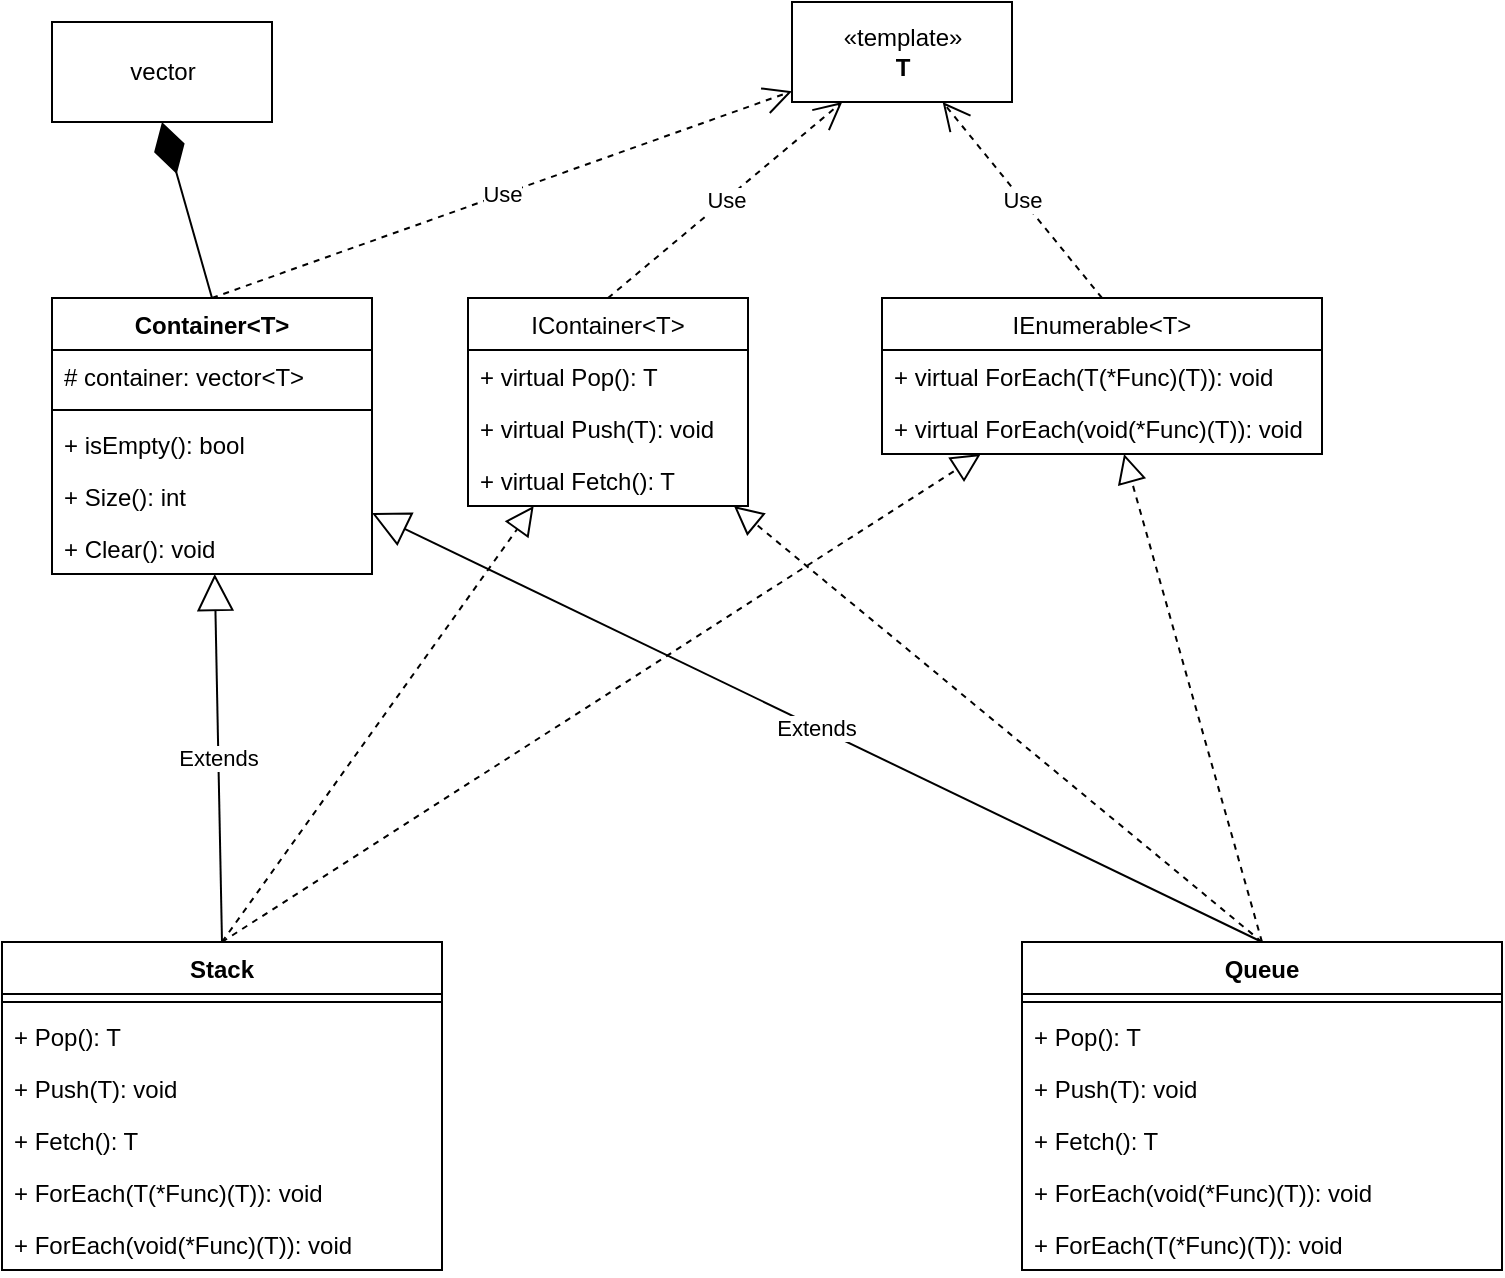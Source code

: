 <mxfile version="14.3.1" type="github">
  <diagram id="C5RBs43oDa-KdzZeNtuy" name="Page-1">
    <mxGraphModel dx="1221" dy="649" grid="1" gridSize="10" guides="1" tooltips="1" connect="1" arrows="1" fold="1" page="1" pageScale="1" pageWidth="827" pageHeight="1169" math="0" shadow="0">
      <root>
        <mxCell id="WIyWlLk6GJQsqaUBKTNV-0" />
        <mxCell id="WIyWlLk6GJQsqaUBKTNV-1" parent="WIyWlLk6GJQsqaUBKTNV-0" />
        <mxCell id="ucMyivdClOd0I542QNCn-2" value="Container&lt;T&gt;" style="swimlane;fontStyle=1;align=center;verticalAlign=top;childLayout=stackLayout;horizontal=1;startSize=26;horizontalStack=0;resizeParent=1;resizeParentMax=0;resizeLast=0;collapsible=1;marginBottom=0;" vertex="1" parent="WIyWlLk6GJQsqaUBKTNV-1">
          <mxGeometry x="65" y="278" width="160" height="138" as="geometry" />
        </mxCell>
        <mxCell id="ucMyivdClOd0I542QNCn-3" value="# container: vector&lt;T&gt;" style="text;strokeColor=none;fillColor=none;align=left;verticalAlign=top;spacingLeft=4;spacingRight=4;overflow=hidden;rotatable=0;points=[[0,0.5],[1,0.5]];portConstraint=eastwest;" vertex="1" parent="ucMyivdClOd0I542QNCn-2">
          <mxGeometry y="26" width="160" height="26" as="geometry" />
        </mxCell>
        <mxCell id="ucMyivdClOd0I542QNCn-4" value="" style="line;strokeWidth=1;fillColor=none;align=left;verticalAlign=middle;spacingTop=-1;spacingLeft=3;spacingRight=3;rotatable=0;labelPosition=right;points=[];portConstraint=eastwest;" vertex="1" parent="ucMyivdClOd0I542QNCn-2">
          <mxGeometry y="52" width="160" height="8" as="geometry" />
        </mxCell>
        <mxCell id="ucMyivdClOd0I542QNCn-7" value="+ isEmpty(): bool" style="text;strokeColor=none;fillColor=none;align=left;verticalAlign=top;spacingLeft=4;spacingRight=4;overflow=hidden;rotatable=0;points=[[0,0.5],[1,0.5]];portConstraint=eastwest;" vertex="1" parent="ucMyivdClOd0I542QNCn-2">
          <mxGeometry y="60" width="160" height="26" as="geometry" />
        </mxCell>
        <mxCell id="ucMyivdClOd0I542QNCn-6" value="+ Size(): int" style="text;strokeColor=none;fillColor=none;align=left;verticalAlign=top;spacingLeft=4;spacingRight=4;overflow=hidden;rotatable=0;points=[[0,0.5],[1,0.5]];portConstraint=eastwest;" vertex="1" parent="ucMyivdClOd0I542QNCn-2">
          <mxGeometry y="86" width="160" height="26" as="geometry" />
        </mxCell>
        <mxCell id="ucMyivdClOd0I542QNCn-5" value="+ Clear(): void" style="text;strokeColor=none;fillColor=none;align=left;verticalAlign=top;spacingLeft=4;spacingRight=4;overflow=hidden;rotatable=0;points=[[0,0.5],[1,0.5]];portConstraint=eastwest;" vertex="1" parent="ucMyivdClOd0I542QNCn-2">
          <mxGeometry y="112" width="160" height="26" as="geometry" />
        </mxCell>
        <mxCell id="ucMyivdClOd0I542QNCn-9" value="IContainer&lt;T&gt;" style="swimlane;fontStyle=0;childLayout=stackLayout;horizontal=1;startSize=26;fillColor=none;horizontalStack=0;resizeParent=1;resizeParentMax=0;resizeLast=0;collapsible=1;marginBottom=0;" vertex="1" parent="WIyWlLk6GJQsqaUBKTNV-1">
          <mxGeometry x="273" y="278" width="140" height="104" as="geometry" />
        </mxCell>
        <mxCell id="ucMyivdClOd0I542QNCn-10" value="+ virtual Pop(): T" style="text;strokeColor=none;fillColor=none;align=left;verticalAlign=top;spacingLeft=4;spacingRight=4;overflow=hidden;rotatable=0;points=[[0,0.5],[1,0.5]];portConstraint=eastwest;" vertex="1" parent="ucMyivdClOd0I542QNCn-9">
          <mxGeometry y="26" width="140" height="26" as="geometry" />
        </mxCell>
        <mxCell id="ucMyivdClOd0I542QNCn-11" value="+ virtual Push(T): void" style="text;strokeColor=none;fillColor=none;align=left;verticalAlign=top;spacingLeft=4;spacingRight=4;overflow=hidden;rotatable=0;points=[[0,0.5],[1,0.5]];portConstraint=eastwest;" vertex="1" parent="ucMyivdClOd0I542QNCn-9">
          <mxGeometry y="52" width="140" height="26" as="geometry" />
        </mxCell>
        <mxCell id="ucMyivdClOd0I542QNCn-12" value="+ virtual Fetch(): T" style="text;strokeColor=none;fillColor=none;align=left;verticalAlign=top;spacingLeft=4;spacingRight=4;overflow=hidden;rotatable=0;points=[[0,0.5],[1,0.5]];portConstraint=eastwest;" vertex="1" parent="ucMyivdClOd0I542QNCn-9">
          <mxGeometry y="78" width="140" height="26" as="geometry" />
        </mxCell>
        <mxCell id="ucMyivdClOd0I542QNCn-13" value="IEnumerable&lt;T&gt;" style="swimlane;fontStyle=0;childLayout=stackLayout;horizontal=1;startSize=26;fillColor=none;horizontalStack=0;resizeParent=1;resizeParentMax=0;resizeLast=0;collapsible=1;marginBottom=0;" vertex="1" parent="WIyWlLk6GJQsqaUBKTNV-1">
          <mxGeometry x="480" y="278" width="220" height="78" as="geometry" />
        </mxCell>
        <mxCell id="ucMyivdClOd0I542QNCn-14" value="+ virtual ForEach(T(*Func)(T)): void" style="text;strokeColor=none;fillColor=none;align=left;verticalAlign=top;spacingLeft=4;spacingRight=4;overflow=hidden;rotatable=0;points=[[0,0.5],[1,0.5]];portConstraint=eastwest;" vertex="1" parent="ucMyivdClOd0I542QNCn-13">
          <mxGeometry y="26" width="220" height="26" as="geometry" />
        </mxCell>
        <mxCell id="ucMyivdClOd0I542QNCn-15" value="+ virtual ForEach(void(*Func)(T)): void" style="text;strokeColor=none;fillColor=none;align=left;verticalAlign=top;spacingLeft=4;spacingRight=4;overflow=hidden;rotatable=0;points=[[0,0.5],[1,0.5]];portConstraint=eastwest;" vertex="1" parent="ucMyivdClOd0I542QNCn-13">
          <mxGeometry y="52" width="220" height="26" as="geometry" />
        </mxCell>
        <mxCell id="ucMyivdClOd0I542QNCn-17" value="Stack" style="swimlane;fontStyle=1;align=center;verticalAlign=top;childLayout=stackLayout;horizontal=1;startSize=26;horizontalStack=0;resizeParent=1;resizeParentMax=0;resizeLast=0;collapsible=1;marginBottom=0;" vertex="1" parent="WIyWlLk6GJQsqaUBKTNV-1">
          <mxGeometry x="40" y="600" width="220" height="164" as="geometry" />
        </mxCell>
        <mxCell id="ucMyivdClOd0I542QNCn-19" value="" style="line;strokeWidth=1;fillColor=none;align=left;verticalAlign=middle;spacingTop=-1;spacingLeft=3;spacingRight=3;rotatable=0;labelPosition=right;points=[];portConstraint=eastwest;" vertex="1" parent="ucMyivdClOd0I542QNCn-17">
          <mxGeometry y="26" width="220" height="8" as="geometry" />
        </mxCell>
        <mxCell id="ucMyivdClOd0I542QNCn-24" value="+ Pop(): T" style="text;strokeColor=none;fillColor=none;align=left;verticalAlign=top;spacingLeft=4;spacingRight=4;overflow=hidden;rotatable=0;points=[[0,0.5],[1,0.5]];portConstraint=eastwest;" vertex="1" parent="ucMyivdClOd0I542QNCn-17">
          <mxGeometry y="34" width="220" height="26" as="geometry" />
        </mxCell>
        <mxCell id="ucMyivdClOd0I542QNCn-25" value="+ Push(T): void" style="text;strokeColor=none;fillColor=none;align=left;verticalAlign=top;spacingLeft=4;spacingRight=4;overflow=hidden;rotatable=0;points=[[0,0.5],[1,0.5]];portConstraint=eastwest;" vertex="1" parent="ucMyivdClOd0I542QNCn-17">
          <mxGeometry y="60" width="220" height="26" as="geometry" />
        </mxCell>
        <mxCell id="ucMyivdClOd0I542QNCn-26" value="+ Fetch(): T" style="text;strokeColor=none;fillColor=none;align=left;verticalAlign=top;spacingLeft=4;spacingRight=4;overflow=hidden;rotatable=0;points=[[0,0.5],[1,0.5]];portConstraint=eastwest;" vertex="1" parent="ucMyivdClOd0I542QNCn-17">
          <mxGeometry y="86" width="220" height="26" as="geometry" />
        </mxCell>
        <mxCell id="ucMyivdClOd0I542QNCn-27" value="+ ForEach(T(*Func)(T)): void" style="text;strokeColor=none;fillColor=none;align=left;verticalAlign=top;spacingLeft=4;spacingRight=4;overflow=hidden;rotatable=0;points=[[0,0.5],[1,0.5]];portConstraint=eastwest;" vertex="1" parent="ucMyivdClOd0I542QNCn-17">
          <mxGeometry y="112" width="220" height="26" as="geometry" />
        </mxCell>
        <mxCell id="ucMyivdClOd0I542QNCn-28" value="+ ForEach(void(*Func)(T)): void" style="text;strokeColor=none;fillColor=none;align=left;verticalAlign=top;spacingLeft=4;spacingRight=4;overflow=hidden;rotatable=0;points=[[0,0.5],[1,0.5]];portConstraint=eastwest;" vertex="1" parent="ucMyivdClOd0I542QNCn-17">
          <mxGeometry y="138" width="220" height="26" as="geometry" />
        </mxCell>
        <mxCell id="ucMyivdClOd0I542QNCn-29" value="Extends" style="endArrow=block;endSize=16;endFill=0;html=1;exitX=0.5;exitY=0;exitDx=0;exitDy=0;" edge="1" parent="WIyWlLk6GJQsqaUBKTNV-1" source="ucMyivdClOd0I542QNCn-17" target="ucMyivdClOd0I542QNCn-2">
          <mxGeometry width="160" relative="1" as="geometry">
            <mxPoint x="270" y="210" as="sourcePoint" />
            <mxPoint x="430" y="210" as="targetPoint" />
          </mxGeometry>
        </mxCell>
        <mxCell id="ucMyivdClOd0I542QNCn-30" value="" style="endArrow=block;dashed=1;endFill=0;endSize=12;html=1;exitX=0.5;exitY=0;exitDx=0;exitDy=0;" edge="1" parent="WIyWlLk6GJQsqaUBKTNV-1" source="ucMyivdClOd0I542QNCn-17" target="ucMyivdClOd0I542QNCn-9">
          <mxGeometry width="160" relative="1" as="geometry">
            <mxPoint x="270" y="210" as="sourcePoint" />
            <mxPoint x="430" y="210" as="targetPoint" />
          </mxGeometry>
        </mxCell>
        <mxCell id="ucMyivdClOd0I542QNCn-31" value="" style="endArrow=block;dashed=1;endFill=0;endSize=12;html=1;exitX=0.5;exitY=0;exitDx=0;exitDy=0;" edge="1" parent="WIyWlLk6GJQsqaUBKTNV-1" source="ucMyivdClOd0I542QNCn-17" target="ucMyivdClOd0I542QNCn-13">
          <mxGeometry width="160" relative="1" as="geometry">
            <mxPoint x="270" y="210" as="sourcePoint" />
            <mxPoint x="430" y="210" as="targetPoint" />
          </mxGeometry>
        </mxCell>
        <mxCell id="ucMyivdClOd0I542QNCn-32" value="Queue" style="swimlane;fontStyle=1;align=center;verticalAlign=top;childLayout=stackLayout;horizontal=1;startSize=26;horizontalStack=0;resizeParent=1;resizeParentMax=0;resizeLast=0;collapsible=1;marginBottom=0;" vertex="1" parent="WIyWlLk6GJQsqaUBKTNV-1">
          <mxGeometry x="550" y="600" width="240" height="164" as="geometry" />
        </mxCell>
        <mxCell id="ucMyivdClOd0I542QNCn-34" value="" style="line;strokeWidth=1;fillColor=none;align=left;verticalAlign=middle;spacingTop=-1;spacingLeft=3;spacingRight=3;rotatable=0;labelPosition=right;points=[];portConstraint=eastwest;" vertex="1" parent="ucMyivdClOd0I542QNCn-32">
          <mxGeometry y="26" width="240" height="8" as="geometry" />
        </mxCell>
        <mxCell id="ucMyivdClOd0I542QNCn-39" value="+ Pop(): T" style="text;strokeColor=none;fillColor=none;align=left;verticalAlign=top;spacingLeft=4;spacingRight=4;overflow=hidden;rotatable=0;points=[[0,0.5],[1,0.5]];portConstraint=eastwest;" vertex="1" parent="ucMyivdClOd0I542QNCn-32">
          <mxGeometry y="34" width="240" height="26" as="geometry" />
        </mxCell>
        <mxCell id="ucMyivdClOd0I542QNCn-40" value="+ Push(T): void" style="text;strokeColor=none;fillColor=none;align=left;verticalAlign=top;spacingLeft=4;spacingRight=4;overflow=hidden;rotatable=0;points=[[0,0.5],[1,0.5]];portConstraint=eastwest;" vertex="1" parent="ucMyivdClOd0I542QNCn-32">
          <mxGeometry y="60" width="240" height="26" as="geometry" />
        </mxCell>
        <mxCell id="ucMyivdClOd0I542QNCn-41" value="+ Fetch(): T" style="text;strokeColor=none;fillColor=none;align=left;verticalAlign=top;spacingLeft=4;spacingRight=4;overflow=hidden;rotatable=0;points=[[0,0.5],[1,0.5]];portConstraint=eastwest;" vertex="1" parent="ucMyivdClOd0I542QNCn-32">
          <mxGeometry y="86" width="240" height="26" as="geometry" />
        </mxCell>
        <mxCell id="ucMyivdClOd0I542QNCn-43" value="+ ForEach(void(*Func)(T)): void" style="text;strokeColor=none;fillColor=none;align=left;verticalAlign=top;spacingLeft=4;spacingRight=4;overflow=hidden;rotatable=0;points=[[0,0.5],[1,0.5]];portConstraint=eastwest;" vertex="1" parent="ucMyivdClOd0I542QNCn-32">
          <mxGeometry y="112" width="240" height="26" as="geometry" />
        </mxCell>
        <mxCell id="ucMyivdClOd0I542QNCn-42" value="+ ForEach(T(*Func)(T)): void" style="text;strokeColor=none;fillColor=none;align=left;verticalAlign=top;spacingLeft=4;spacingRight=4;overflow=hidden;rotatable=0;points=[[0,0.5],[1,0.5]];portConstraint=eastwest;" vertex="1" parent="ucMyivdClOd0I542QNCn-32">
          <mxGeometry y="138" width="240" height="26" as="geometry" />
        </mxCell>
        <mxCell id="ucMyivdClOd0I542QNCn-44" value="" style="endArrow=block;dashed=1;endFill=0;endSize=12;html=1;exitX=0.5;exitY=0;exitDx=0;exitDy=0;" edge="1" parent="WIyWlLk6GJQsqaUBKTNV-1" source="ucMyivdClOd0I542QNCn-32" target="ucMyivdClOd0I542QNCn-13">
          <mxGeometry width="160" relative="1" as="geometry">
            <mxPoint x="270" y="330" as="sourcePoint" />
            <mxPoint x="430" y="330" as="targetPoint" />
          </mxGeometry>
        </mxCell>
        <mxCell id="ucMyivdClOd0I542QNCn-45" value="" style="endArrow=block;dashed=1;endFill=0;endSize=12;html=1;exitX=0.5;exitY=0;exitDx=0;exitDy=0;" edge="1" parent="WIyWlLk6GJQsqaUBKTNV-1" source="ucMyivdClOd0I542QNCn-32" target="ucMyivdClOd0I542QNCn-9">
          <mxGeometry width="160" relative="1" as="geometry">
            <mxPoint x="270" y="330" as="sourcePoint" />
            <mxPoint x="430" y="330" as="targetPoint" />
          </mxGeometry>
        </mxCell>
        <mxCell id="ucMyivdClOd0I542QNCn-46" value="Extends" style="endArrow=block;endSize=16;endFill=0;html=1;exitX=0.5;exitY=0;exitDx=0;exitDy=0;" edge="1" parent="WIyWlLk6GJQsqaUBKTNV-1" source="ucMyivdClOd0I542QNCn-32" target="ucMyivdClOd0I542QNCn-2">
          <mxGeometry width="160" relative="1" as="geometry">
            <mxPoint x="580" y="310" as="sourcePoint" />
            <mxPoint x="740" y="310" as="targetPoint" />
          </mxGeometry>
        </mxCell>
        <mxCell id="ucMyivdClOd0I542QNCn-47" value="vector" style="html=1;" vertex="1" parent="WIyWlLk6GJQsqaUBKTNV-1">
          <mxGeometry x="65" y="140" width="110" height="50" as="geometry" />
        </mxCell>
        <mxCell id="ucMyivdClOd0I542QNCn-48" value="«template»&lt;br&gt;&lt;b&gt;T&lt;/b&gt;" style="html=1;" vertex="1" parent="WIyWlLk6GJQsqaUBKTNV-1">
          <mxGeometry x="435" y="130" width="110" height="50" as="geometry" />
        </mxCell>
        <mxCell id="ucMyivdClOd0I542QNCn-51" value="" style="endArrow=diamondThin;endFill=1;endSize=24;html=1;exitX=0.5;exitY=0;exitDx=0;exitDy=0;entryX=0.5;entryY=1;entryDx=0;entryDy=0;" edge="1" parent="WIyWlLk6GJQsqaUBKTNV-1" source="ucMyivdClOd0I542QNCn-2" target="ucMyivdClOd0I542QNCn-47">
          <mxGeometry width="160" relative="1" as="geometry">
            <mxPoint x="350" y="400" as="sourcePoint" />
            <mxPoint x="510" y="400" as="targetPoint" />
          </mxGeometry>
        </mxCell>
        <mxCell id="ucMyivdClOd0I542QNCn-52" value="Use" style="endArrow=open;endSize=12;dashed=1;html=1;exitX=0.5;exitY=0;exitDx=0;exitDy=0;" edge="1" parent="WIyWlLk6GJQsqaUBKTNV-1" source="ucMyivdClOd0I542QNCn-2" target="ucMyivdClOd0I542QNCn-48">
          <mxGeometry width="160" relative="1" as="geometry">
            <mxPoint x="350" y="400" as="sourcePoint" />
            <mxPoint x="510" y="400" as="targetPoint" />
          </mxGeometry>
        </mxCell>
        <mxCell id="ucMyivdClOd0I542QNCn-53" value="Use" style="endArrow=open;endSize=12;dashed=1;html=1;exitX=0.5;exitY=0;exitDx=0;exitDy=0;" edge="1" parent="WIyWlLk6GJQsqaUBKTNV-1" source="ucMyivdClOd0I542QNCn-9" target="ucMyivdClOd0I542QNCn-48">
          <mxGeometry width="160" relative="1" as="geometry">
            <mxPoint x="350" y="400" as="sourcePoint" />
            <mxPoint x="510" y="400" as="targetPoint" />
          </mxGeometry>
        </mxCell>
        <mxCell id="ucMyivdClOd0I542QNCn-54" value="Use" style="endArrow=open;endSize=12;dashed=1;html=1;exitX=0.5;exitY=0;exitDx=0;exitDy=0;" edge="1" parent="WIyWlLk6GJQsqaUBKTNV-1" source="ucMyivdClOd0I542QNCn-13" target="ucMyivdClOd0I542QNCn-48">
          <mxGeometry width="160" relative="1" as="geometry">
            <mxPoint x="350" y="400" as="sourcePoint" />
            <mxPoint x="510" y="400" as="targetPoint" />
          </mxGeometry>
        </mxCell>
      </root>
    </mxGraphModel>
  </diagram>
</mxfile>
